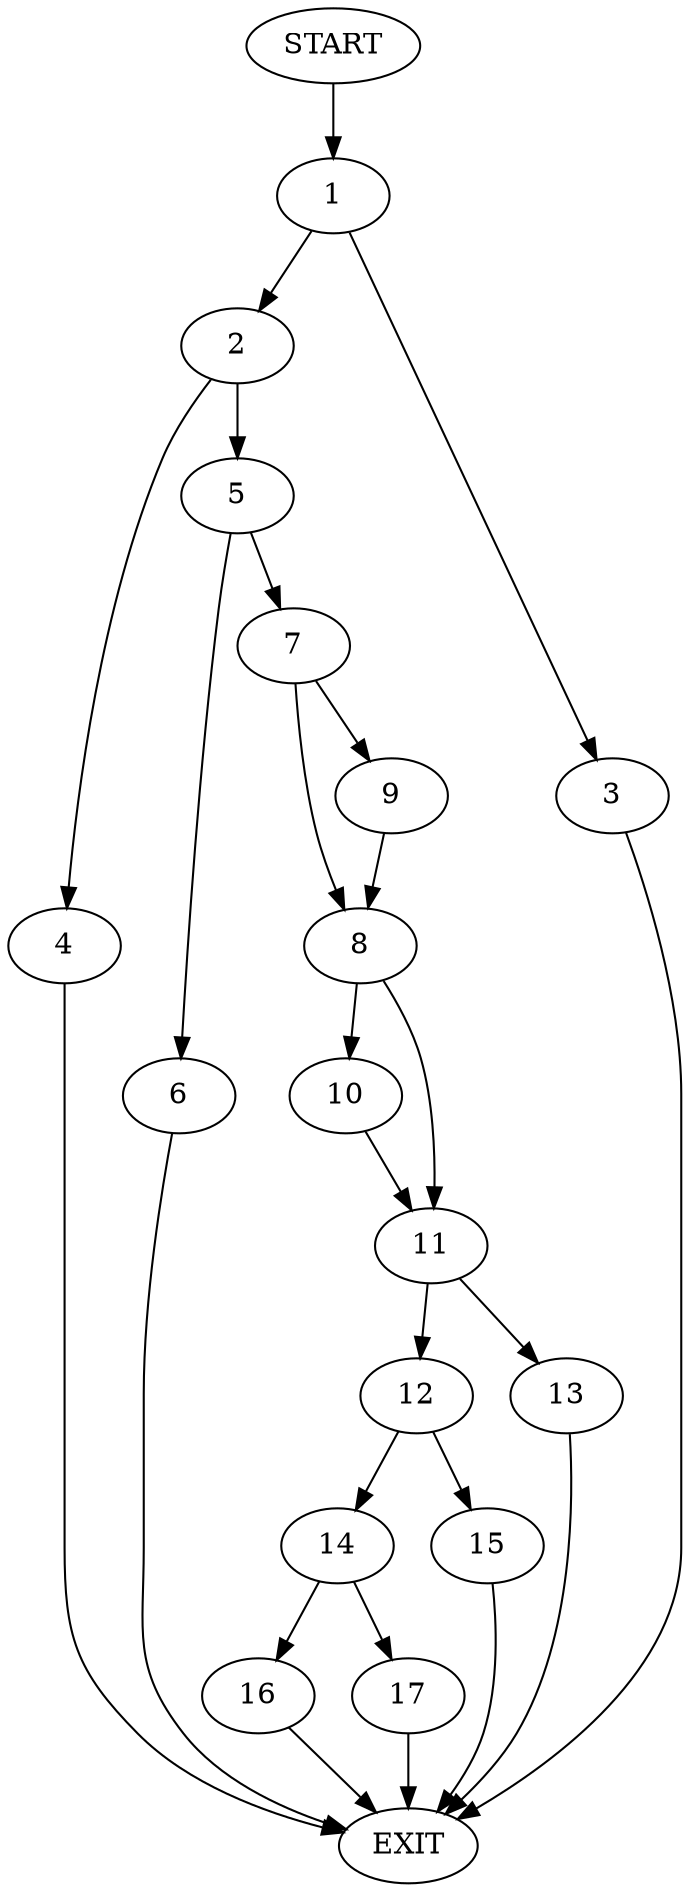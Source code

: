 digraph {
0 [label="START"]
18 [label="EXIT"]
0 -> 1
1 -> 2
1 -> 3
2 -> 4
2 -> 5
3 -> 18
4 -> 18
5 -> 6
5 -> 7
6 -> 18
7 -> 8
7 -> 9
8 -> 10
8 -> 11
9 -> 8
10 -> 11
11 -> 12
11 -> 13
12 -> 14
12 -> 15
13 -> 18
15 -> 18
14 -> 16
14 -> 17
17 -> 18
16 -> 18
}
